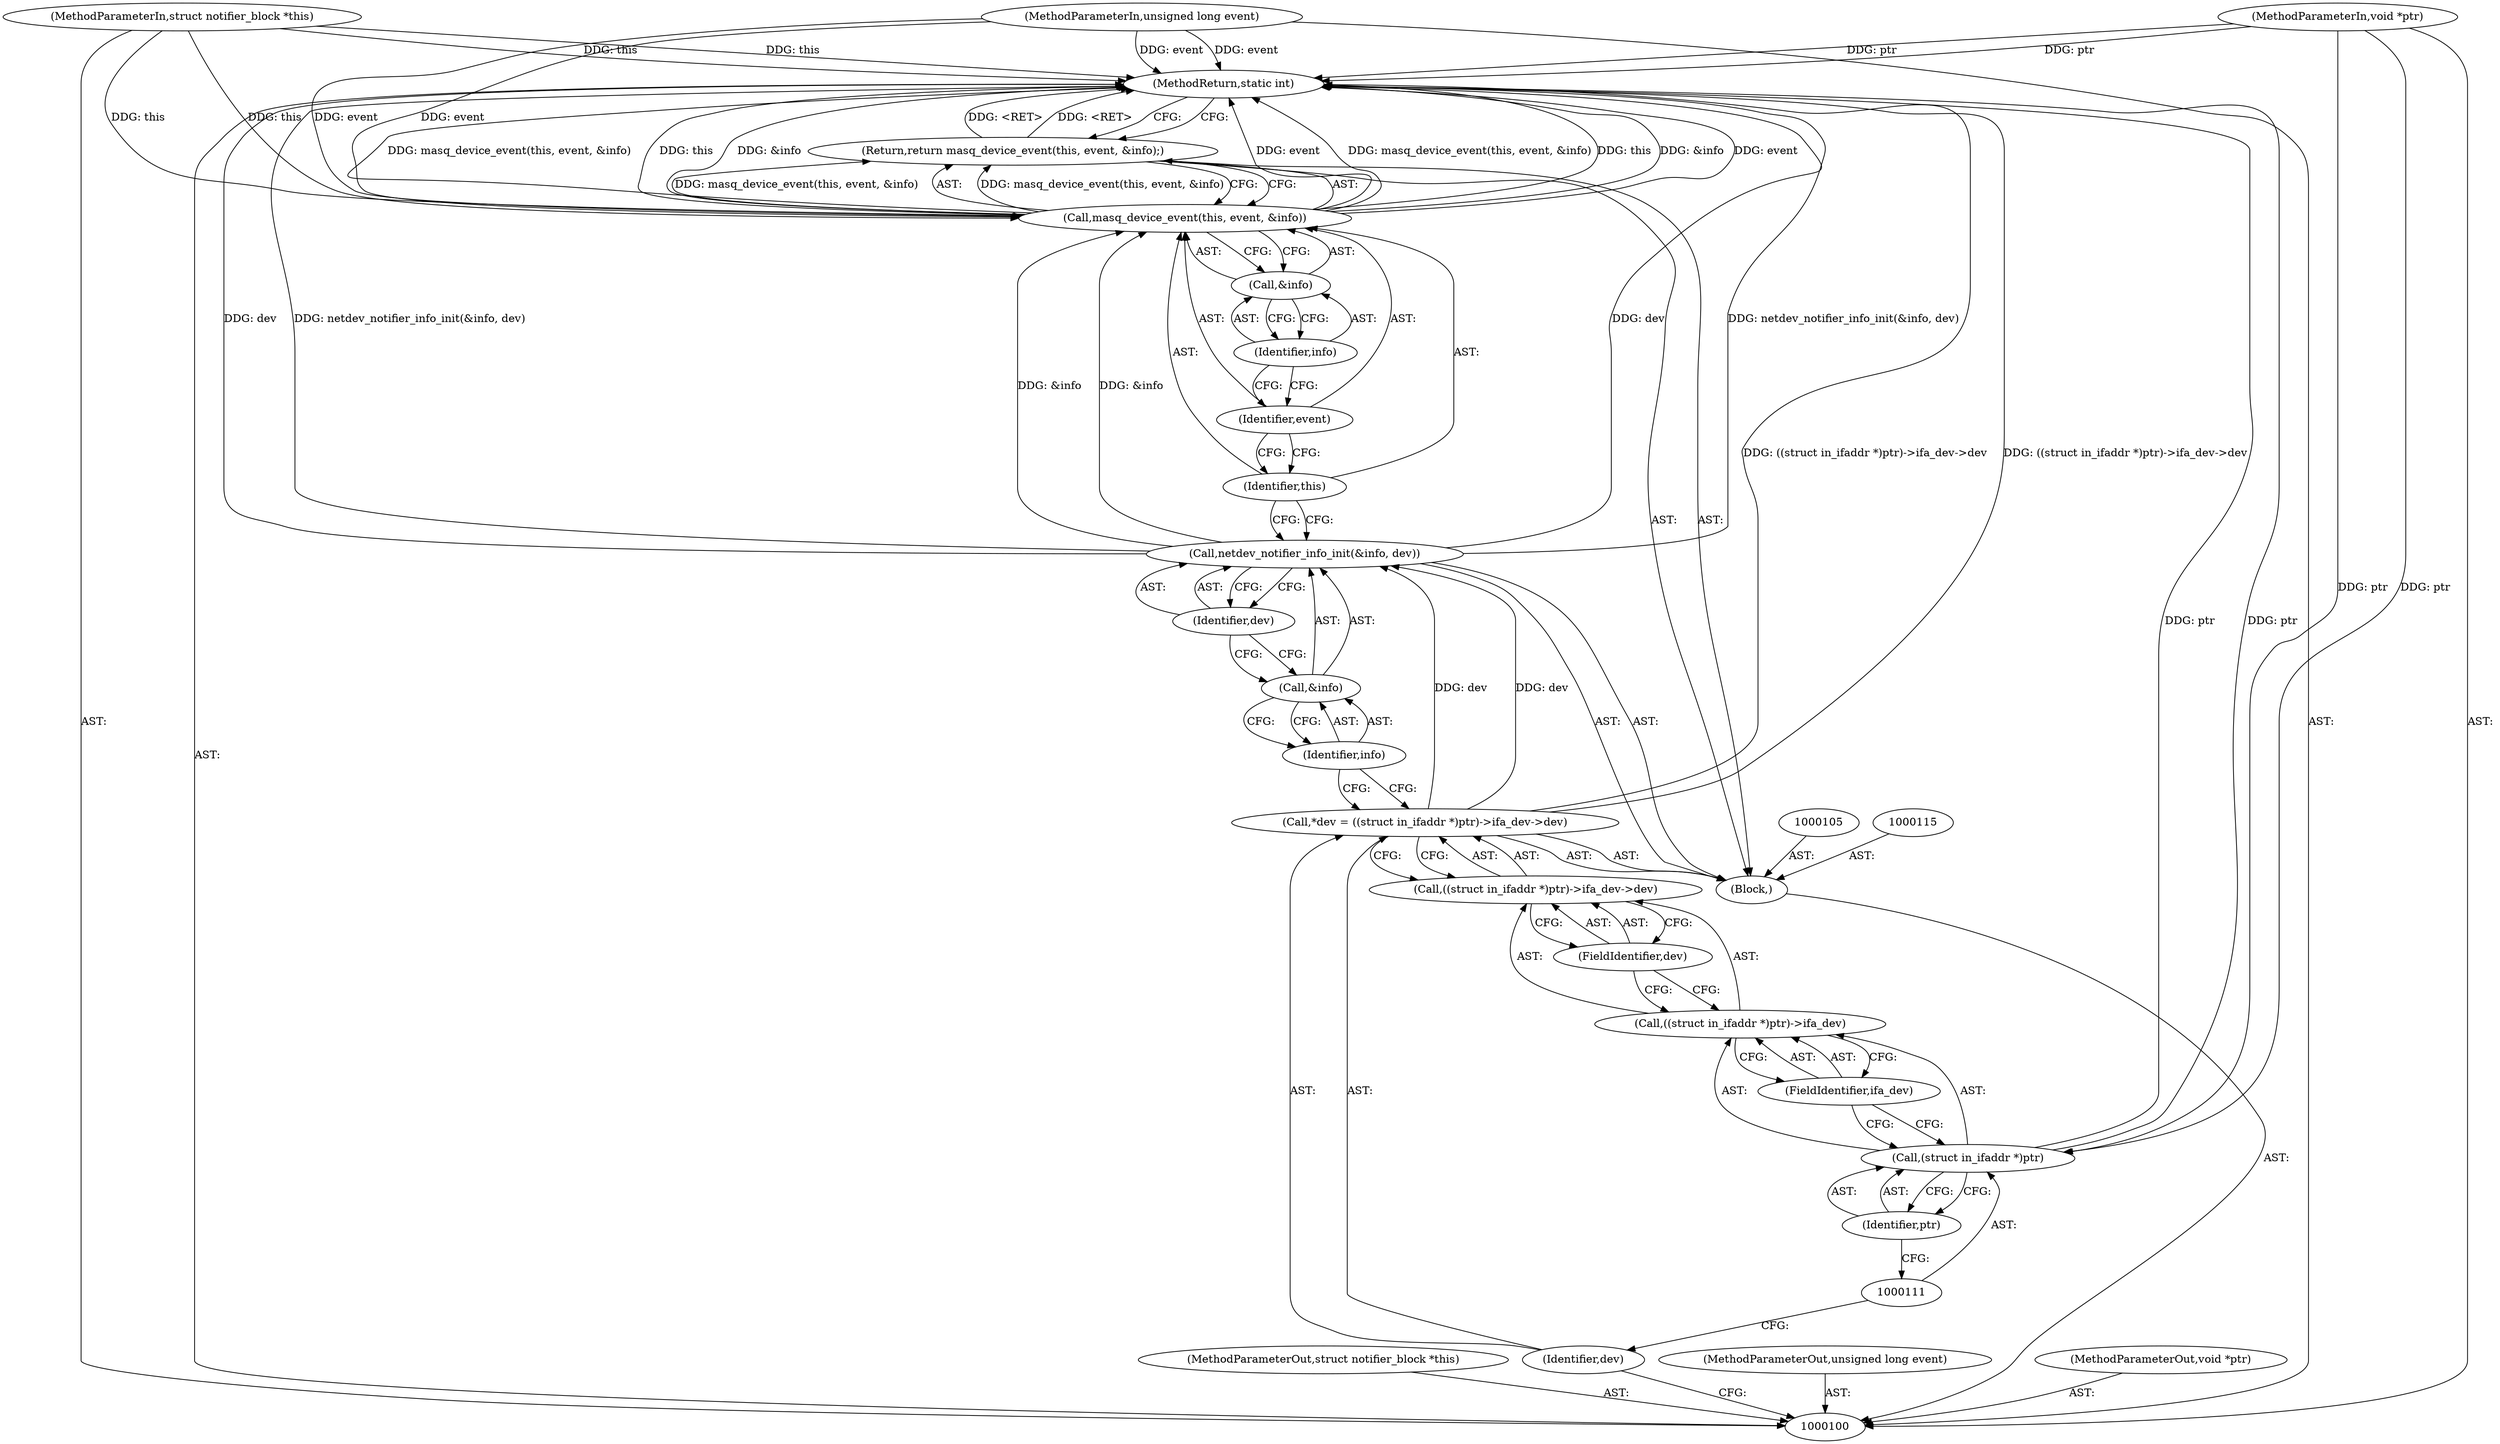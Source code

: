 digraph "1_linux_fbd40ea0180a2d328c5adc61414dc8bab9335ce2_1" {
"1000126" [label="(MethodReturn,static int)"];
"1000101" [label="(MethodParameterIn,struct notifier_block *this)"];
"1000165" [label="(MethodParameterOut,struct notifier_block *this)"];
"1000102" [label="(MethodParameterIn,unsigned long event)"];
"1000166" [label="(MethodParameterOut,unsigned long event)"];
"1000103" [label="(MethodParameterIn,void *ptr)"];
"1000167" [label="(MethodParameterOut,void *ptr)"];
"1000104" [label="(Block,)"];
"1000106" [label="(Call,*dev = ((struct in_ifaddr *)ptr)->ifa_dev->dev)"];
"1000107" [label="(Identifier,dev)"];
"1000108" [label="(Call,((struct in_ifaddr *)ptr)->ifa_dev->dev)"];
"1000109" [label="(Call,((struct in_ifaddr *)ptr)->ifa_dev)"];
"1000110" [label="(Call,(struct in_ifaddr *)ptr)"];
"1000112" [label="(Identifier,ptr)"];
"1000113" [label="(FieldIdentifier,ifa_dev)"];
"1000114" [label="(FieldIdentifier,dev)"];
"1000116" [label="(Call,netdev_notifier_info_init(&info, dev))"];
"1000117" [label="(Call,&info)"];
"1000118" [label="(Identifier,info)"];
"1000119" [label="(Identifier,dev)"];
"1000120" [label="(Return,return masq_device_event(this, event, &info);)"];
"1000122" [label="(Identifier,this)"];
"1000123" [label="(Identifier,event)"];
"1000124" [label="(Call,&info)"];
"1000125" [label="(Identifier,info)"];
"1000121" [label="(Call,masq_device_event(this, event, &info))"];
"1000126" -> "1000100"  [label="AST: "];
"1000126" -> "1000120"  [label="CFG: "];
"1000106" -> "1000126"  [label="DDG: ((struct in_ifaddr *)ptr)->ifa_dev->dev"];
"1000121" -> "1000126"  [label="DDG: event"];
"1000121" -> "1000126"  [label="DDG: masq_device_event(this, event, &info)"];
"1000121" -> "1000126"  [label="DDG: this"];
"1000121" -> "1000126"  [label="DDG: &info"];
"1000103" -> "1000126"  [label="DDG: ptr"];
"1000116" -> "1000126"  [label="DDG: dev"];
"1000116" -> "1000126"  [label="DDG: netdev_notifier_info_init(&info, dev)"];
"1000102" -> "1000126"  [label="DDG: event"];
"1000110" -> "1000126"  [label="DDG: ptr"];
"1000101" -> "1000126"  [label="DDG: this"];
"1000120" -> "1000126"  [label="DDG: <RET>"];
"1000101" -> "1000100"  [label="AST: "];
"1000101" -> "1000126"  [label="DDG: this"];
"1000101" -> "1000121"  [label="DDG: this"];
"1000165" -> "1000100"  [label="AST: "];
"1000102" -> "1000100"  [label="AST: "];
"1000102" -> "1000126"  [label="DDG: event"];
"1000102" -> "1000121"  [label="DDG: event"];
"1000166" -> "1000100"  [label="AST: "];
"1000103" -> "1000100"  [label="AST: "];
"1000103" -> "1000126"  [label="DDG: ptr"];
"1000103" -> "1000110"  [label="DDG: ptr"];
"1000167" -> "1000100"  [label="AST: "];
"1000104" -> "1000100"  [label="AST: "];
"1000105" -> "1000104"  [label="AST: "];
"1000106" -> "1000104"  [label="AST: "];
"1000115" -> "1000104"  [label="AST: "];
"1000116" -> "1000104"  [label="AST: "];
"1000120" -> "1000104"  [label="AST: "];
"1000106" -> "1000104"  [label="AST: "];
"1000106" -> "1000108"  [label="CFG: "];
"1000107" -> "1000106"  [label="AST: "];
"1000108" -> "1000106"  [label="AST: "];
"1000118" -> "1000106"  [label="CFG: "];
"1000106" -> "1000126"  [label="DDG: ((struct in_ifaddr *)ptr)->ifa_dev->dev"];
"1000106" -> "1000116"  [label="DDG: dev"];
"1000107" -> "1000106"  [label="AST: "];
"1000107" -> "1000100"  [label="CFG: "];
"1000111" -> "1000107"  [label="CFG: "];
"1000108" -> "1000106"  [label="AST: "];
"1000108" -> "1000114"  [label="CFG: "];
"1000109" -> "1000108"  [label="AST: "];
"1000114" -> "1000108"  [label="AST: "];
"1000106" -> "1000108"  [label="CFG: "];
"1000109" -> "1000108"  [label="AST: "];
"1000109" -> "1000113"  [label="CFG: "];
"1000110" -> "1000109"  [label="AST: "];
"1000113" -> "1000109"  [label="AST: "];
"1000114" -> "1000109"  [label="CFG: "];
"1000110" -> "1000109"  [label="AST: "];
"1000110" -> "1000112"  [label="CFG: "];
"1000111" -> "1000110"  [label="AST: "];
"1000112" -> "1000110"  [label="AST: "];
"1000113" -> "1000110"  [label="CFG: "];
"1000110" -> "1000126"  [label="DDG: ptr"];
"1000103" -> "1000110"  [label="DDG: ptr"];
"1000112" -> "1000110"  [label="AST: "];
"1000112" -> "1000111"  [label="CFG: "];
"1000110" -> "1000112"  [label="CFG: "];
"1000113" -> "1000109"  [label="AST: "];
"1000113" -> "1000110"  [label="CFG: "];
"1000109" -> "1000113"  [label="CFG: "];
"1000114" -> "1000108"  [label="AST: "];
"1000114" -> "1000109"  [label="CFG: "];
"1000108" -> "1000114"  [label="CFG: "];
"1000116" -> "1000104"  [label="AST: "];
"1000116" -> "1000119"  [label="CFG: "];
"1000117" -> "1000116"  [label="AST: "];
"1000119" -> "1000116"  [label="AST: "];
"1000122" -> "1000116"  [label="CFG: "];
"1000116" -> "1000126"  [label="DDG: dev"];
"1000116" -> "1000126"  [label="DDG: netdev_notifier_info_init(&info, dev)"];
"1000106" -> "1000116"  [label="DDG: dev"];
"1000116" -> "1000121"  [label="DDG: &info"];
"1000117" -> "1000116"  [label="AST: "];
"1000117" -> "1000118"  [label="CFG: "];
"1000118" -> "1000117"  [label="AST: "];
"1000119" -> "1000117"  [label="CFG: "];
"1000118" -> "1000117"  [label="AST: "];
"1000118" -> "1000106"  [label="CFG: "];
"1000117" -> "1000118"  [label="CFG: "];
"1000119" -> "1000116"  [label="AST: "];
"1000119" -> "1000117"  [label="CFG: "];
"1000116" -> "1000119"  [label="CFG: "];
"1000120" -> "1000104"  [label="AST: "];
"1000120" -> "1000121"  [label="CFG: "];
"1000121" -> "1000120"  [label="AST: "];
"1000126" -> "1000120"  [label="CFG: "];
"1000120" -> "1000126"  [label="DDG: <RET>"];
"1000121" -> "1000120"  [label="DDG: masq_device_event(this, event, &info)"];
"1000122" -> "1000121"  [label="AST: "];
"1000122" -> "1000116"  [label="CFG: "];
"1000123" -> "1000122"  [label="CFG: "];
"1000123" -> "1000121"  [label="AST: "];
"1000123" -> "1000122"  [label="CFG: "];
"1000125" -> "1000123"  [label="CFG: "];
"1000124" -> "1000121"  [label="AST: "];
"1000124" -> "1000125"  [label="CFG: "];
"1000125" -> "1000124"  [label="AST: "];
"1000121" -> "1000124"  [label="CFG: "];
"1000125" -> "1000124"  [label="AST: "];
"1000125" -> "1000123"  [label="CFG: "];
"1000124" -> "1000125"  [label="CFG: "];
"1000121" -> "1000120"  [label="AST: "];
"1000121" -> "1000124"  [label="CFG: "];
"1000122" -> "1000121"  [label="AST: "];
"1000123" -> "1000121"  [label="AST: "];
"1000124" -> "1000121"  [label="AST: "];
"1000120" -> "1000121"  [label="CFG: "];
"1000121" -> "1000126"  [label="DDG: event"];
"1000121" -> "1000126"  [label="DDG: masq_device_event(this, event, &info)"];
"1000121" -> "1000126"  [label="DDG: this"];
"1000121" -> "1000126"  [label="DDG: &info"];
"1000121" -> "1000120"  [label="DDG: masq_device_event(this, event, &info)"];
"1000101" -> "1000121"  [label="DDG: this"];
"1000102" -> "1000121"  [label="DDG: event"];
"1000116" -> "1000121"  [label="DDG: &info"];
}
